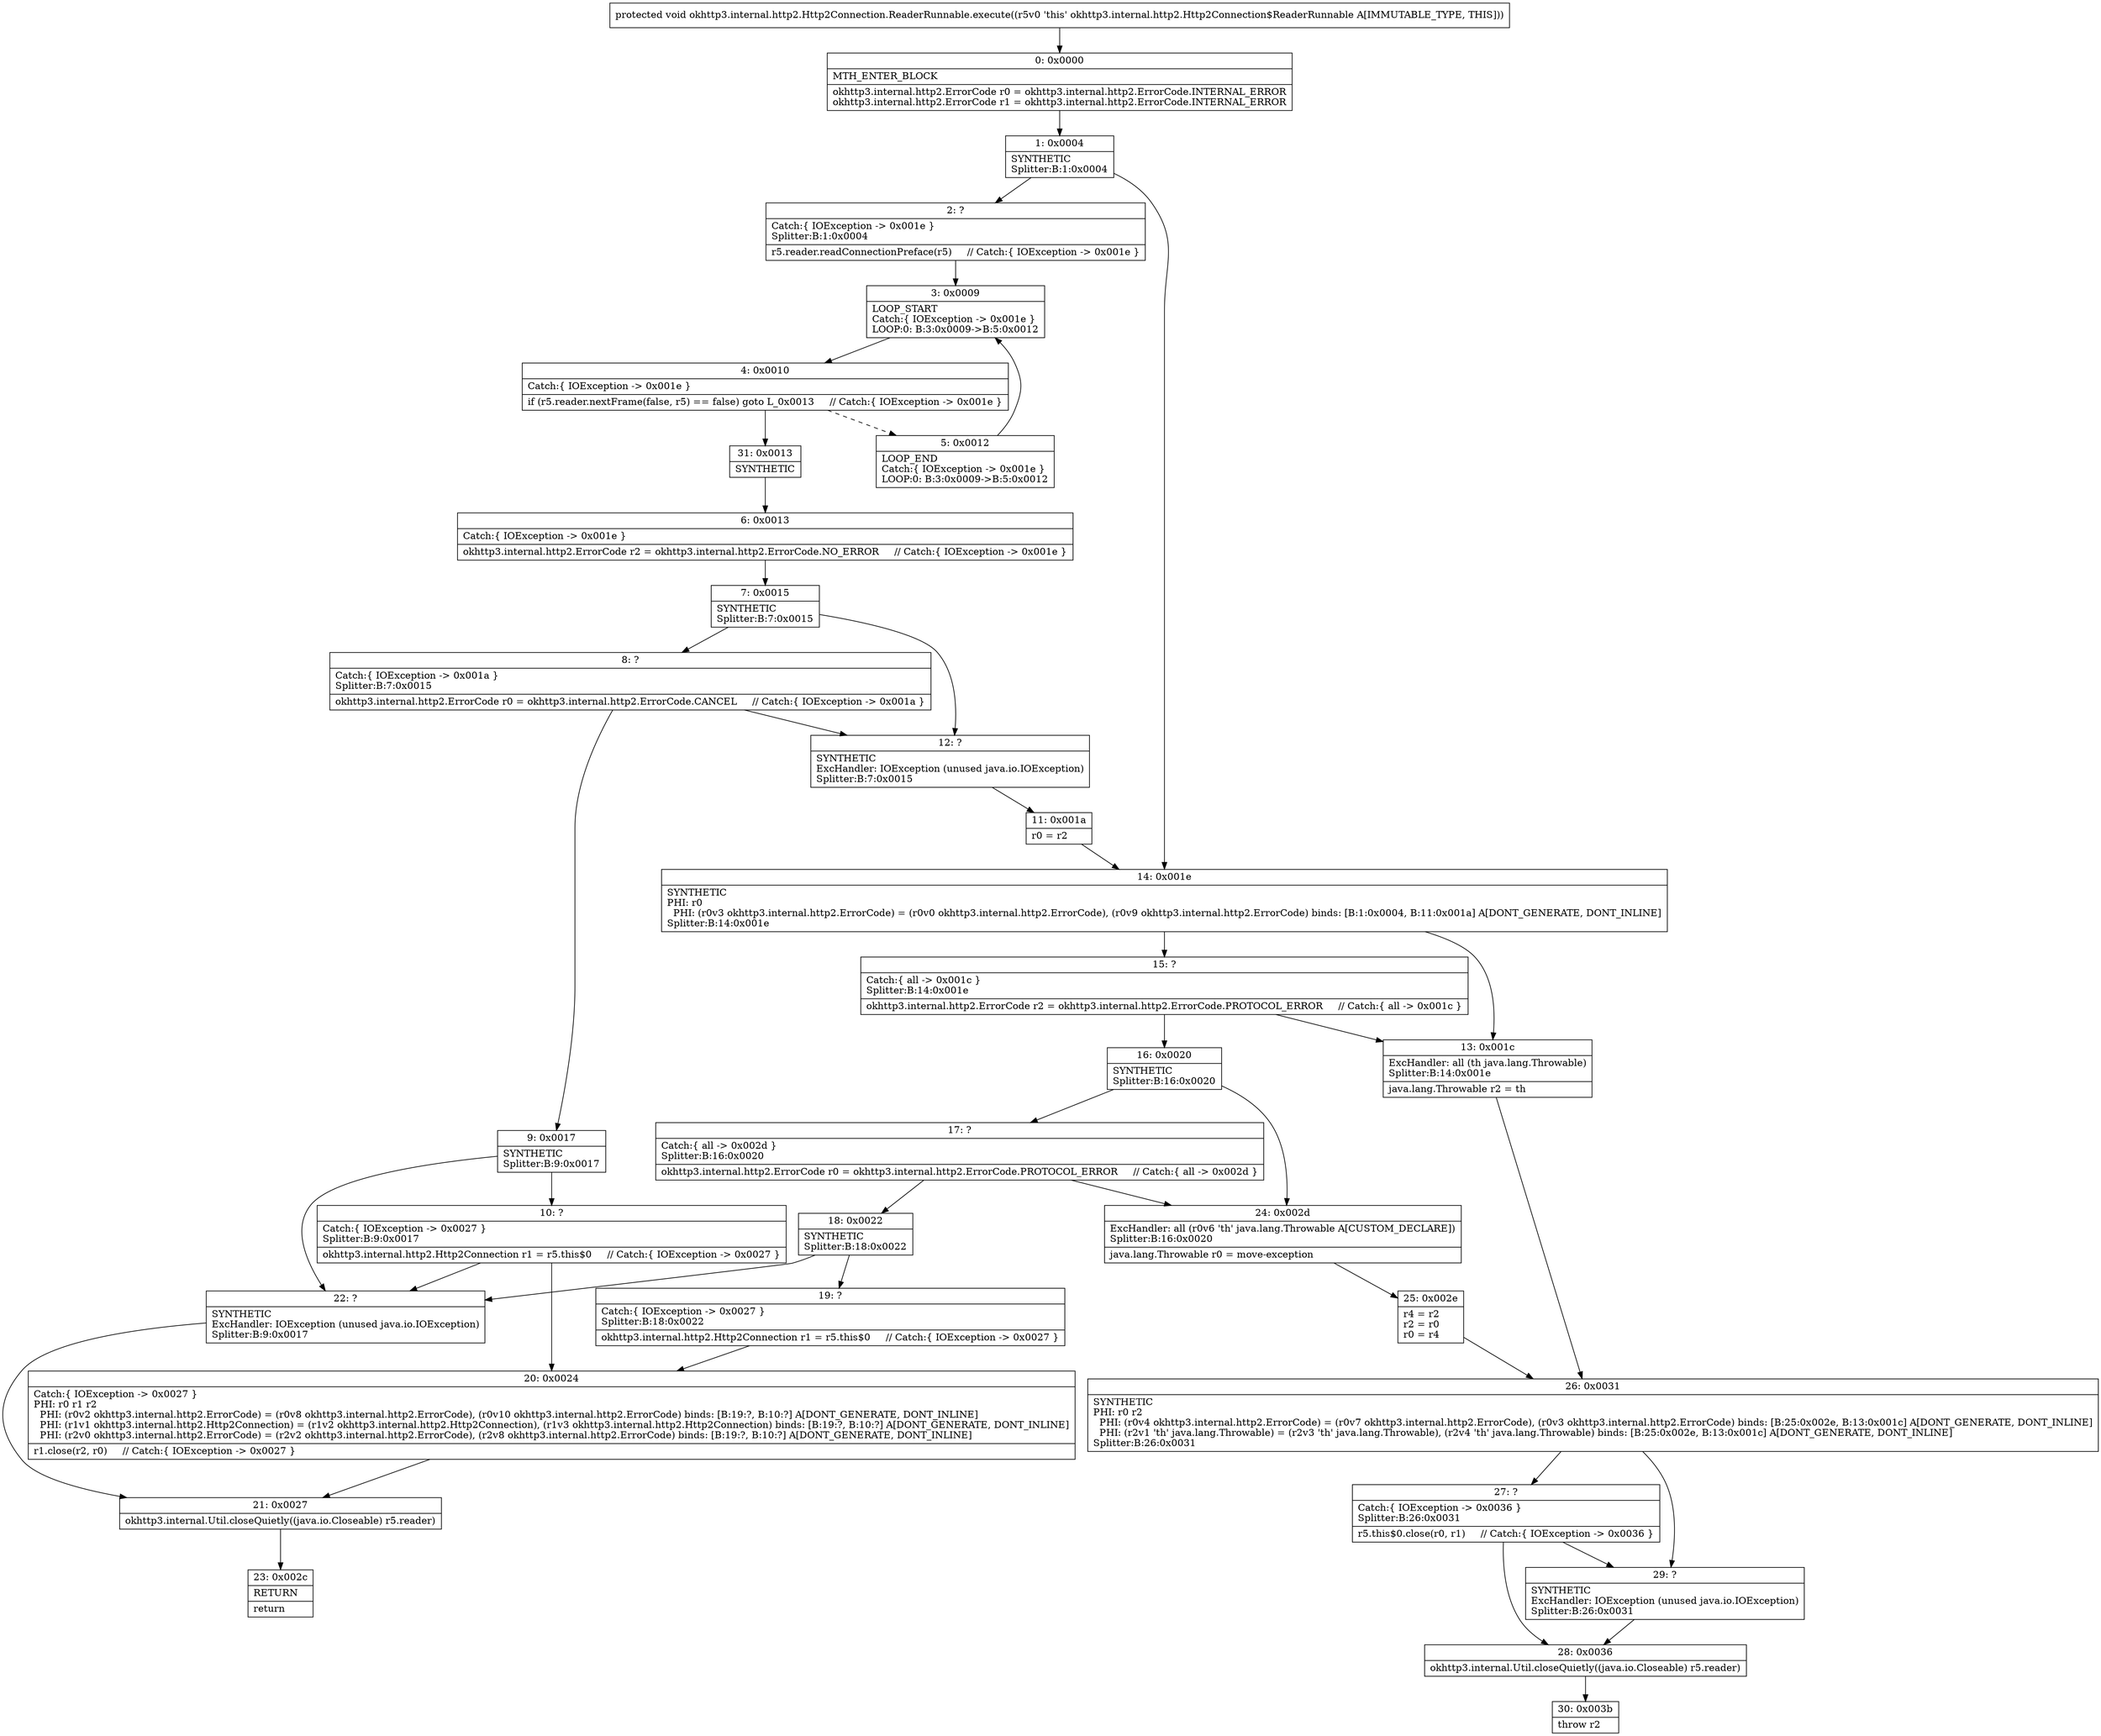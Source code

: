 digraph "CFG forokhttp3.internal.http2.Http2Connection.ReaderRunnable.execute()V" {
Node_0 [shape=record,label="{0\:\ 0x0000|MTH_ENTER_BLOCK\l|okhttp3.internal.http2.ErrorCode r0 = okhttp3.internal.http2.ErrorCode.INTERNAL_ERROR\lokhttp3.internal.http2.ErrorCode r1 = okhttp3.internal.http2.ErrorCode.INTERNAL_ERROR\l}"];
Node_1 [shape=record,label="{1\:\ 0x0004|SYNTHETIC\lSplitter:B:1:0x0004\l}"];
Node_2 [shape=record,label="{2\:\ ?|Catch:\{ IOException \-\> 0x001e \}\lSplitter:B:1:0x0004\l|r5.reader.readConnectionPreface(r5)     \/\/ Catch:\{ IOException \-\> 0x001e \}\l}"];
Node_3 [shape=record,label="{3\:\ 0x0009|LOOP_START\lCatch:\{ IOException \-\> 0x001e \}\lLOOP:0: B:3:0x0009\-\>B:5:0x0012\l}"];
Node_4 [shape=record,label="{4\:\ 0x0010|Catch:\{ IOException \-\> 0x001e \}\l|if (r5.reader.nextFrame(false, r5) == false) goto L_0x0013     \/\/ Catch:\{ IOException \-\> 0x001e \}\l}"];
Node_5 [shape=record,label="{5\:\ 0x0012|LOOP_END\lCatch:\{ IOException \-\> 0x001e \}\lLOOP:0: B:3:0x0009\-\>B:5:0x0012\l}"];
Node_6 [shape=record,label="{6\:\ 0x0013|Catch:\{ IOException \-\> 0x001e \}\l|okhttp3.internal.http2.ErrorCode r2 = okhttp3.internal.http2.ErrorCode.NO_ERROR     \/\/ Catch:\{ IOException \-\> 0x001e \}\l}"];
Node_7 [shape=record,label="{7\:\ 0x0015|SYNTHETIC\lSplitter:B:7:0x0015\l}"];
Node_8 [shape=record,label="{8\:\ ?|Catch:\{ IOException \-\> 0x001a \}\lSplitter:B:7:0x0015\l|okhttp3.internal.http2.ErrorCode r0 = okhttp3.internal.http2.ErrorCode.CANCEL     \/\/ Catch:\{ IOException \-\> 0x001a \}\l}"];
Node_9 [shape=record,label="{9\:\ 0x0017|SYNTHETIC\lSplitter:B:9:0x0017\l}"];
Node_10 [shape=record,label="{10\:\ ?|Catch:\{ IOException \-\> 0x0027 \}\lSplitter:B:9:0x0017\l|okhttp3.internal.http2.Http2Connection r1 = r5.this$0     \/\/ Catch:\{ IOException \-\> 0x0027 \}\l}"];
Node_11 [shape=record,label="{11\:\ 0x001a|r0 = r2\l}"];
Node_12 [shape=record,label="{12\:\ ?|SYNTHETIC\lExcHandler: IOException (unused java.io.IOException)\lSplitter:B:7:0x0015\l}"];
Node_13 [shape=record,label="{13\:\ 0x001c|ExcHandler: all (th java.lang.Throwable)\lSplitter:B:14:0x001e\l|java.lang.Throwable r2 = th\l}"];
Node_14 [shape=record,label="{14\:\ 0x001e|SYNTHETIC\lPHI: r0 \l  PHI: (r0v3 okhttp3.internal.http2.ErrorCode) = (r0v0 okhttp3.internal.http2.ErrorCode), (r0v9 okhttp3.internal.http2.ErrorCode) binds: [B:1:0x0004, B:11:0x001a] A[DONT_GENERATE, DONT_INLINE]\lSplitter:B:14:0x001e\l}"];
Node_15 [shape=record,label="{15\:\ ?|Catch:\{ all \-\> 0x001c \}\lSplitter:B:14:0x001e\l|okhttp3.internal.http2.ErrorCode r2 = okhttp3.internal.http2.ErrorCode.PROTOCOL_ERROR     \/\/ Catch:\{ all \-\> 0x001c \}\l}"];
Node_16 [shape=record,label="{16\:\ 0x0020|SYNTHETIC\lSplitter:B:16:0x0020\l}"];
Node_17 [shape=record,label="{17\:\ ?|Catch:\{ all \-\> 0x002d \}\lSplitter:B:16:0x0020\l|okhttp3.internal.http2.ErrorCode r0 = okhttp3.internal.http2.ErrorCode.PROTOCOL_ERROR     \/\/ Catch:\{ all \-\> 0x002d \}\l}"];
Node_18 [shape=record,label="{18\:\ 0x0022|SYNTHETIC\lSplitter:B:18:0x0022\l}"];
Node_19 [shape=record,label="{19\:\ ?|Catch:\{ IOException \-\> 0x0027 \}\lSplitter:B:18:0x0022\l|okhttp3.internal.http2.Http2Connection r1 = r5.this$0     \/\/ Catch:\{ IOException \-\> 0x0027 \}\l}"];
Node_20 [shape=record,label="{20\:\ 0x0024|Catch:\{ IOException \-\> 0x0027 \}\lPHI: r0 r1 r2 \l  PHI: (r0v2 okhttp3.internal.http2.ErrorCode) = (r0v8 okhttp3.internal.http2.ErrorCode), (r0v10 okhttp3.internal.http2.ErrorCode) binds: [B:19:?, B:10:?] A[DONT_GENERATE, DONT_INLINE]\l  PHI: (r1v1 okhttp3.internal.http2.Http2Connection) = (r1v2 okhttp3.internal.http2.Http2Connection), (r1v3 okhttp3.internal.http2.Http2Connection) binds: [B:19:?, B:10:?] A[DONT_GENERATE, DONT_INLINE]\l  PHI: (r2v0 okhttp3.internal.http2.ErrorCode) = (r2v2 okhttp3.internal.http2.ErrorCode), (r2v8 okhttp3.internal.http2.ErrorCode) binds: [B:19:?, B:10:?] A[DONT_GENERATE, DONT_INLINE]\l|r1.close(r2, r0)     \/\/ Catch:\{ IOException \-\> 0x0027 \}\l}"];
Node_21 [shape=record,label="{21\:\ 0x0027|okhttp3.internal.Util.closeQuietly((java.io.Closeable) r5.reader)\l}"];
Node_22 [shape=record,label="{22\:\ ?|SYNTHETIC\lExcHandler: IOException (unused java.io.IOException)\lSplitter:B:9:0x0017\l}"];
Node_23 [shape=record,label="{23\:\ 0x002c|RETURN\l|return\l}"];
Node_24 [shape=record,label="{24\:\ 0x002d|ExcHandler: all (r0v6 'th' java.lang.Throwable A[CUSTOM_DECLARE])\lSplitter:B:16:0x0020\l|java.lang.Throwable r0 = move\-exception\l}"];
Node_25 [shape=record,label="{25\:\ 0x002e|r4 = r2\lr2 = r0\lr0 = r4\l}"];
Node_26 [shape=record,label="{26\:\ 0x0031|SYNTHETIC\lPHI: r0 r2 \l  PHI: (r0v4 okhttp3.internal.http2.ErrorCode) = (r0v7 okhttp3.internal.http2.ErrorCode), (r0v3 okhttp3.internal.http2.ErrorCode) binds: [B:25:0x002e, B:13:0x001c] A[DONT_GENERATE, DONT_INLINE]\l  PHI: (r2v1 'th' java.lang.Throwable) = (r2v3 'th' java.lang.Throwable), (r2v4 'th' java.lang.Throwable) binds: [B:25:0x002e, B:13:0x001c] A[DONT_GENERATE, DONT_INLINE]\lSplitter:B:26:0x0031\l}"];
Node_27 [shape=record,label="{27\:\ ?|Catch:\{ IOException \-\> 0x0036 \}\lSplitter:B:26:0x0031\l|r5.this$0.close(r0, r1)     \/\/ Catch:\{ IOException \-\> 0x0036 \}\l}"];
Node_28 [shape=record,label="{28\:\ 0x0036|okhttp3.internal.Util.closeQuietly((java.io.Closeable) r5.reader)\l}"];
Node_29 [shape=record,label="{29\:\ ?|SYNTHETIC\lExcHandler: IOException (unused java.io.IOException)\lSplitter:B:26:0x0031\l}"];
Node_30 [shape=record,label="{30\:\ 0x003b|throw r2\l}"];
Node_31 [shape=record,label="{31\:\ 0x0013|SYNTHETIC\l}"];
MethodNode[shape=record,label="{protected void okhttp3.internal.http2.Http2Connection.ReaderRunnable.execute((r5v0 'this' okhttp3.internal.http2.Http2Connection$ReaderRunnable A[IMMUTABLE_TYPE, THIS])) }"];
MethodNode -> Node_0;
Node_0 -> Node_1;
Node_1 -> Node_2;
Node_1 -> Node_14;
Node_2 -> Node_3;
Node_3 -> Node_4;
Node_4 -> Node_5[style=dashed];
Node_4 -> Node_31;
Node_5 -> Node_3;
Node_6 -> Node_7;
Node_7 -> Node_8;
Node_7 -> Node_12;
Node_8 -> Node_9;
Node_8 -> Node_12;
Node_9 -> Node_10;
Node_9 -> Node_22;
Node_10 -> Node_22;
Node_10 -> Node_20;
Node_11 -> Node_14;
Node_12 -> Node_11;
Node_13 -> Node_26;
Node_14 -> Node_15;
Node_14 -> Node_13;
Node_15 -> Node_16;
Node_15 -> Node_13;
Node_16 -> Node_17;
Node_16 -> Node_24;
Node_17 -> Node_18;
Node_17 -> Node_24;
Node_18 -> Node_19;
Node_18 -> Node_22;
Node_19 -> Node_20;
Node_20 -> Node_21;
Node_21 -> Node_23;
Node_22 -> Node_21;
Node_24 -> Node_25;
Node_25 -> Node_26;
Node_26 -> Node_27;
Node_26 -> Node_29;
Node_27 -> Node_28;
Node_27 -> Node_29;
Node_28 -> Node_30;
Node_29 -> Node_28;
Node_31 -> Node_6;
}

